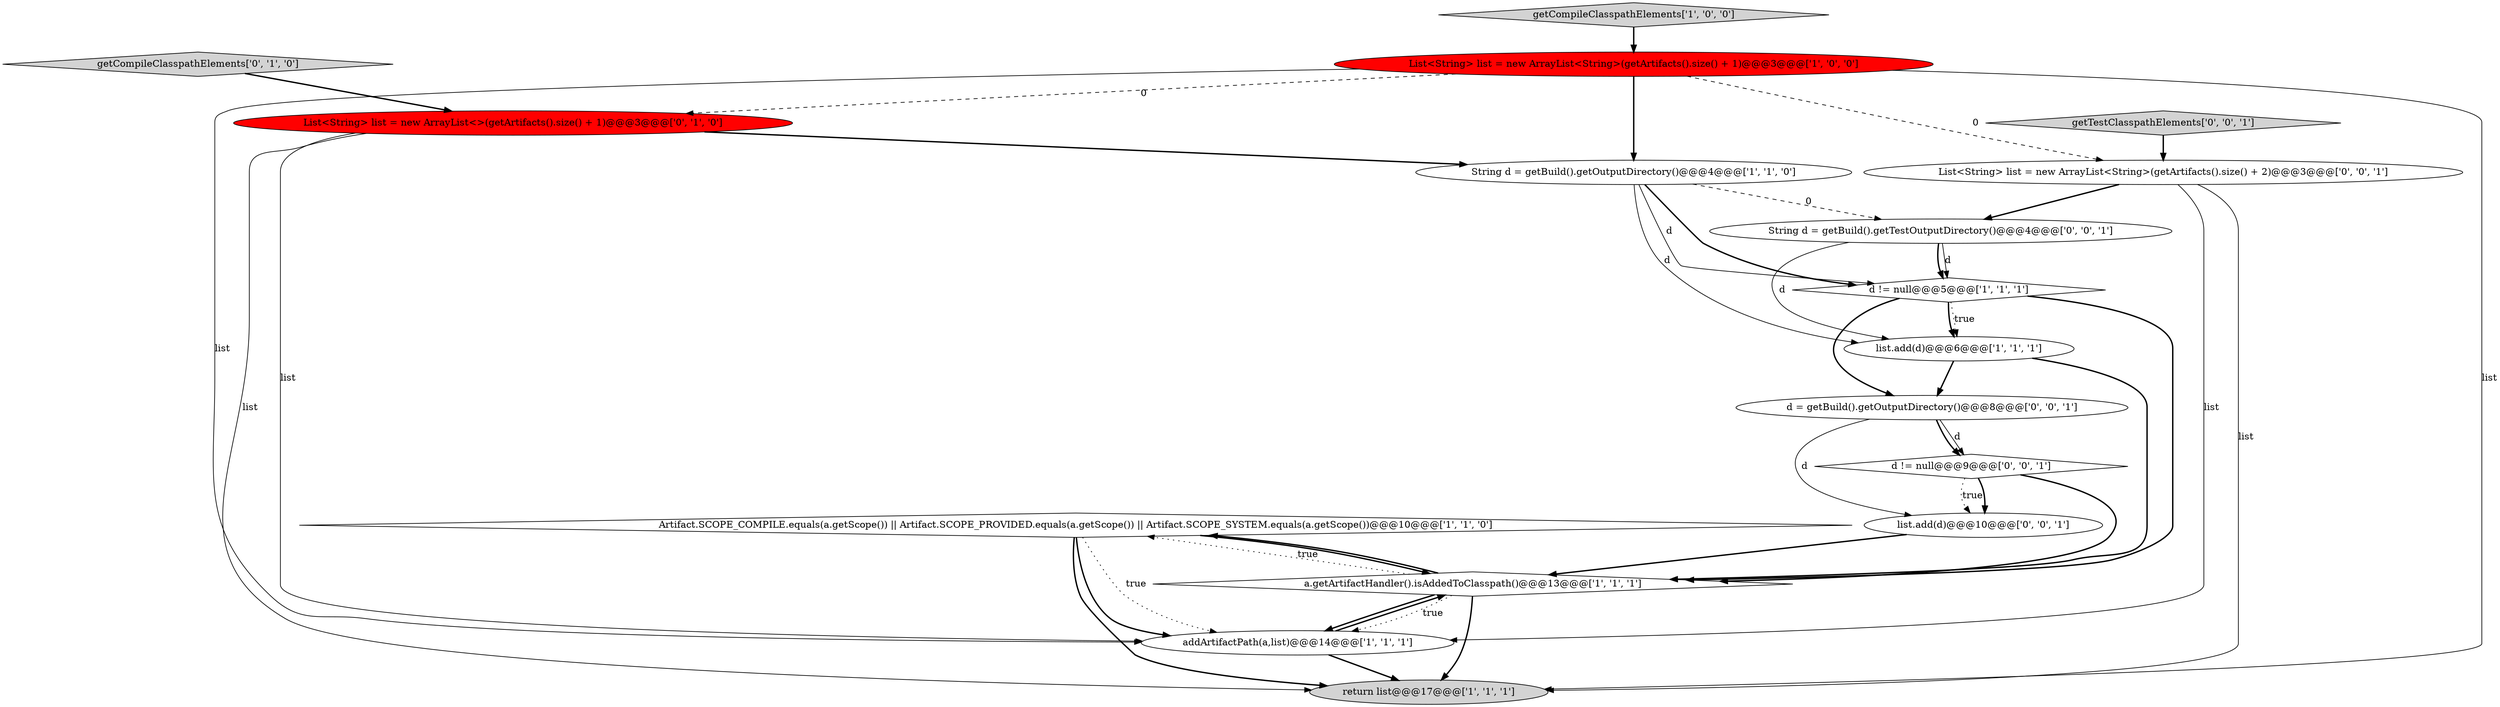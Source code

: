 digraph {
2 [style = filled, label = "Artifact.SCOPE_COMPILE.equals(a.getScope()) || Artifact.SCOPE_PROVIDED.equals(a.getScope()) || Artifact.SCOPE_SYSTEM.equals(a.getScope())@@@10@@@['1', '1', '0']", fillcolor = white, shape = diamond image = "AAA0AAABBB1BBB"];
10 [style = filled, label = "getCompileClasspathElements['0', '1', '0']", fillcolor = lightgray, shape = diamond image = "AAA0AAABBB2BBB"];
3 [style = filled, label = "return list@@@17@@@['1', '1', '1']", fillcolor = lightgray, shape = ellipse image = "AAA0AAABBB1BBB"];
6 [style = filled, label = "List<String> list = new ArrayList<String>(getArtifacts().size() + 1)@@@3@@@['1', '0', '0']", fillcolor = red, shape = ellipse image = "AAA1AAABBB1BBB"];
13 [style = filled, label = "list.add(d)@@@10@@@['0', '0', '1']", fillcolor = white, shape = ellipse image = "AAA0AAABBB3BBB"];
12 [style = filled, label = "d = getBuild().getOutputDirectory()@@@8@@@['0', '0', '1']", fillcolor = white, shape = ellipse image = "AAA0AAABBB3BBB"];
7 [style = filled, label = "a.getArtifactHandler().isAddedToClasspath()@@@13@@@['1', '1', '1']", fillcolor = white, shape = diamond image = "AAA0AAABBB1BBB"];
15 [style = filled, label = "getTestClasspathElements['0', '0', '1']", fillcolor = lightgray, shape = diamond image = "AAA0AAABBB3BBB"];
16 [style = filled, label = "List<String> list = new ArrayList<String>(getArtifacts().size() + 2)@@@3@@@['0', '0', '1']", fillcolor = white, shape = ellipse image = "AAA0AAABBB3BBB"];
8 [style = filled, label = "String d = getBuild().getOutputDirectory()@@@4@@@['1', '1', '0']", fillcolor = white, shape = ellipse image = "AAA0AAABBB1BBB"];
1 [style = filled, label = "addArtifactPath(a,list)@@@14@@@['1', '1', '1']", fillcolor = white, shape = ellipse image = "AAA0AAABBB1BBB"];
0 [style = filled, label = "list.add(d)@@@6@@@['1', '1', '1']", fillcolor = white, shape = ellipse image = "AAA0AAABBB1BBB"];
4 [style = filled, label = "d != null@@@5@@@['1', '1', '1']", fillcolor = white, shape = diamond image = "AAA0AAABBB1BBB"];
11 [style = filled, label = "String d = getBuild().getTestOutputDirectory()@@@4@@@['0', '0', '1']", fillcolor = white, shape = ellipse image = "AAA0AAABBB3BBB"];
14 [style = filled, label = "d != null@@@9@@@['0', '0', '1']", fillcolor = white, shape = diamond image = "AAA0AAABBB3BBB"];
5 [style = filled, label = "getCompileClasspathElements['1', '0', '0']", fillcolor = lightgray, shape = diamond image = "AAA0AAABBB1BBB"];
9 [style = filled, label = "List<String> list = new ArrayList<>(getArtifacts().size() + 1)@@@3@@@['0', '1', '0']", fillcolor = red, shape = ellipse image = "AAA1AAABBB2BBB"];
16->1 [style = solid, label="list"];
7->2 [style = dotted, label="true"];
7->1 [style = bold, label=""];
16->11 [style = bold, label=""];
9->1 [style = solid, label="list"];
2->1 [style = bold, label=""];
2->3 [style = bold, label=""];
0->12 [style = bold, label=""];
11->4 [style = bold, label=""];
4->0 [style = dotted, label="true"];
6->9 [style = dashed, label="0"];
1->3 [style = bold, label=""];
9->3 [style = solid, label="list"];
9->8 [style = bold, label=""];
15->16 [style = bold, label=""];
8->0 [style = solid, label="d"];
1->7 [style = bold, label=""];
11->4 [style = solid, label="d"];
7->3 [style = bold, label=""];
4->7 [style = bold, label=""];
14->13 [style = dotted, label="true"];
4->0 [style = bold, label=""];
14->7 [style = bold, label=""];
0->7 [style = bold, label=""];
6->16 [style = dashed, label="0"];
5->6 [style = bold, label=""];
2->1 [style = dotted, label="true"];
7->2 [style = bold, label=""];
13->7 [style = bold, label=""];
6->8 [style = bold, label=""];
12->14 [style = bold, label=""];
16->3 [style = solid, label="list"];
4->12 [style = bold, label=""];
8->4 [style = solid, label="d"];
12->14 [style = solid, label="d"];
10->9 [style = bold, label=""];
8->4 [style = bold, label=""];
2->7 [style = bold, label=""];
14->13 [style = bold, label=""];
8->11 [style = dashed, label="0"];
7->1 [style = dotted, label="true"];
6->3 [style = solid, label="list"];
11->0 [style = solid, label="d"];
6->1 [style = solid, label="list"];
12->13 [style = solid, label="d"];
}
